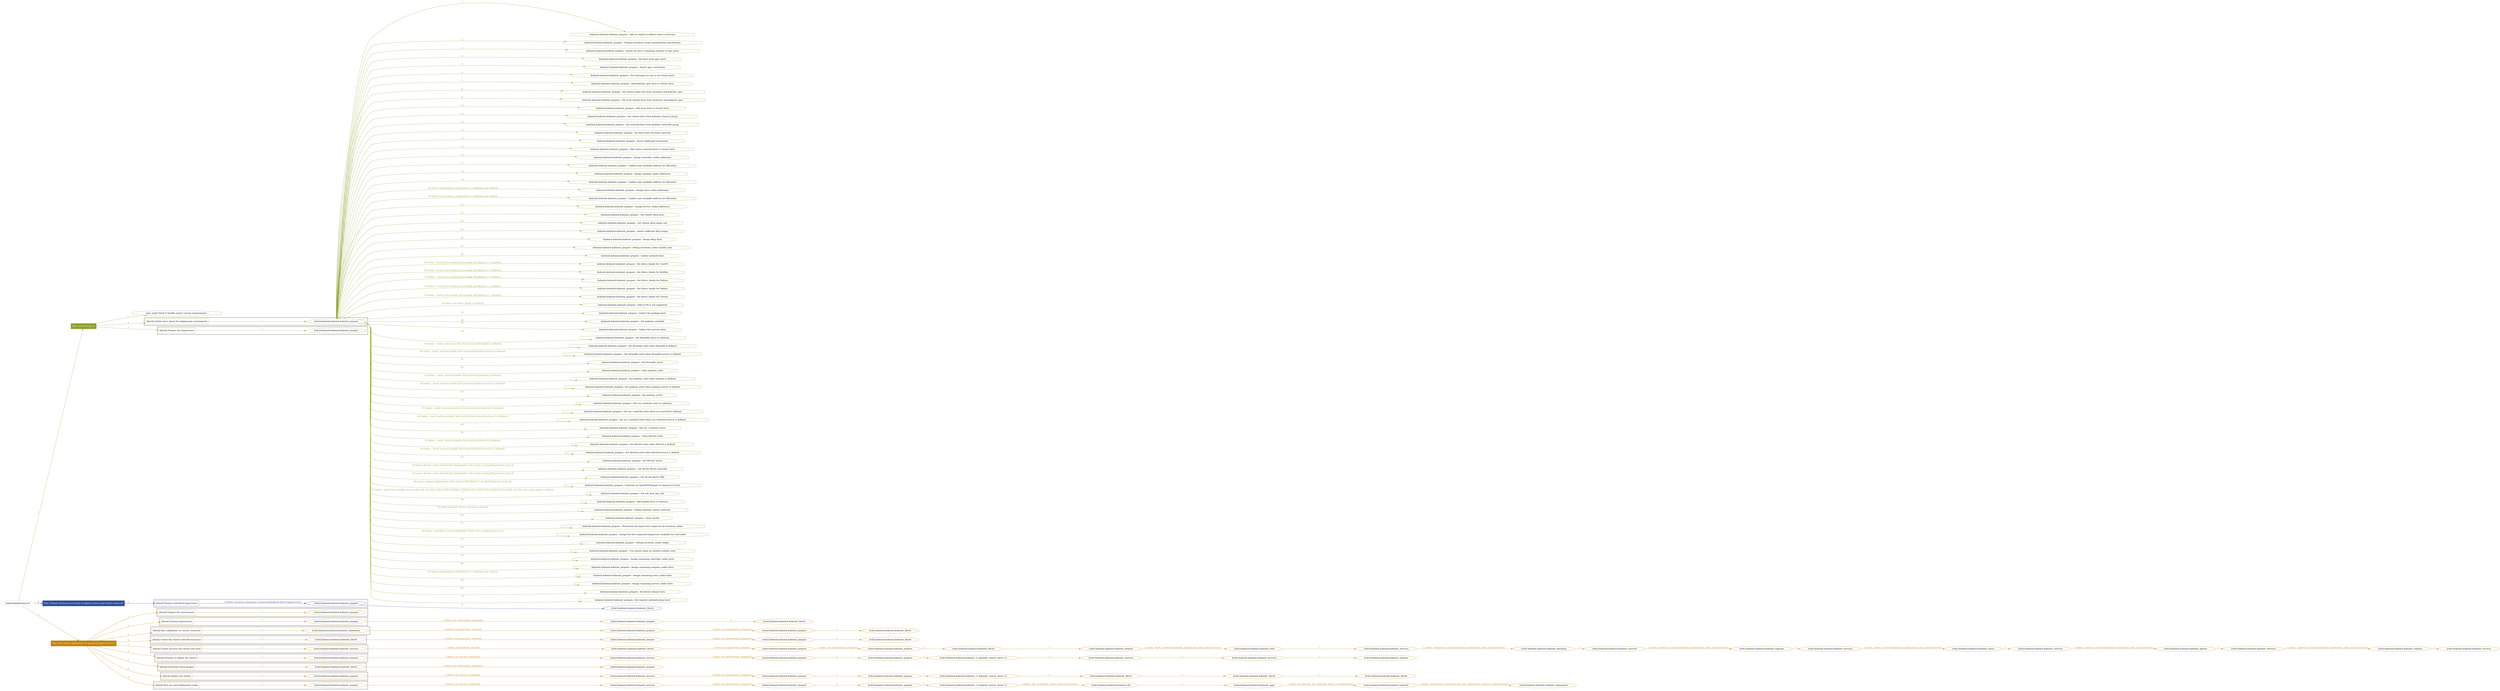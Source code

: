 digraph {
	graph [concentrate=true ordering=in rankdir=LR ratio=fill]
	edge [esep=5 sep=10]
	"kubeinit/playbook.yml" [id=root_node style=dotted]
	play_b8b67924 [label="Play: Initial setup (1)" color="#8aa12b" fontcolor="#ffffff" id=play_b8b67924 shape=box style=filled tooltip=localhost]
	"kubeinit/playbook.yml" -> play_b8b67924 [label="1 " color="#8aa12b" fontcolor="#8aa12b" id=edge_95fad27f labeltooltip="1 " tooltip="1 "]
	subgraph "kubeinit.kubeinit.kubeinit_prepare" {
		role_6951f7d7 [label="[role] kubeinit.kubeinit.kubeinit_prepare" color="#8aa12b" id=role_6951f7d7 tooltip="kubeinit.kubeinit.kubeinit_prepare"]
		task_be901273 [label="kubeinit.kubeinit.kubeinit_prepare : Add an explicit localhost entry to hostvars" color="#8aa12b" id=task_be901273 shape=octagon tooltip="kubeinit.kubeinit.kubeinit_prepare : Add an explicit localhost entry to hostvars"]
		role_6951f7d7 -> task_be901273 [label="1 " color="#8aa12b" fontcolor="#8aa12b" id=edge_40b76abf labeltooltip="1 " tooltip="1 "]
		task_0c3fb506 [label="kubeinit.kubeinit.kubeinit_prepare : Prepare inventory using command-line specification" color="#8aa12b" id=task_0c3fb506 shape=octagon tooltip="kubeinit.kubeinit.kubeinit_prepare : Prepare inventory using command-line specification"]
		role_6951f7d7 -> task_0c3fb506 [label="2 " color="#8aa12b" fontcolor="#8aa12b" id=edge_8ab229e4 labeltooltip="2 " tooltip="2 "]
		task_a12af3d0 [label="kubeinit.kubeinit.kubeinit_prepare : Assert we have a minimum number of spec parts" color="#8aa12b" id=task_a12af3d0 shape=octagon tooltip="kubeinit.kubeinit.kubeinit_prepare : Assert we have a minimum number of spec parts"]
		role_6951f7d7 -> task_a12af3d0 [label="3 " color="#8aa12b" fontcolor="#8aa12b" id=edge_b79dc537 labeltooltip="3 " tooltip="3 "]
		task_bfc8cfe7 [label="kubeinit.kubeinit.kubeinit_prepare : Set facts from spec parts" color="#8aa12b" id=task_bfc8cfe7 shape=octagon tooltip="kubeinit.kubeinit.kubeinit_prepare : Set facts from spec parts"]
		role_6951f7d7 -> task_bfc8cfe7 [label="4 " color="#8aa12b" fontcolor="#8aa12b" id=edge_efb557f3 labeltooltip="4 " tooltip="4 "]
		task_b2064ba2 [label="kubeinit.kubeinit.kubeinit_prepare : Assert spec constraints" color="#8aa12b" id=task_b2064ba2 shape=octagon tooltip="kubeinit.kubeinit.kubeinit_prepare : Assert spec constraints"]
		role_6951f7d7 -> task_b2064ba2 [label="5 " color="#8aa12b" fontcolor="#8aa12b" id=edge_43509e66 labeltooltip="5 " tooltip="5 "]
		task_46bf4e7d [label="kubeinit.kubeinit.kubeinit_prepare : Set hostname we use to set cluster facts" color="#8aa12b" id=task_46bf4e7d shape=octagon tooltip="kubeinit.kubeinit.kubeinit_prepare : Set hostname we use to set cluster facts"]
		role_6951f7d7 -> task_46bf4e7d [label="6 " color="#8aa12b" fontcolor="#8aa12b" id=edge_ed5b9f43 labeltooltip="6 " tooltip="6 "]
		task_430db879 [label="kubeinit.kubeinit.kubeinit_prepare : Add kubeinit_spec facts to cluster facts" color="#8aa12b" id=task_430db879 shape=octagon tooltip="kubeinit.kubeinit.kubeinit_prepare : Add kubeinit_spec facts to cluster facts"]
		role_6951f7d7 -> task_430db879 [label="7 " color="#8aa12b" fontcolor="#8aa12b" id=edge_6d92d796 labeltooltip="7 " tooltip="7 "]
		task_105069ec [label="kubeinit.kubeinit.kubeinit_prepare : Set cluster name fact from inventory and kubeinit_spec" color="#8aa12b" id=task_105069ec shape=octagon tooltip="kubeinit.kubeinit.kubeinit_prepare : Set cluster name fact from inventory and kubeinit_spec"]
		role_6951f7d7 -> task_105069ec [label="8 " color="#8aa12b" fontcolor="#8aa12b" id=edge_3364e37f labeltooltip="8 " tooltip="8 "]
		task_a88b2773 [label="kubeinit.kubeinit.kubeinit_prepare : Set more cluster facts from inventory and kubeinit_spec" color="#8aa12b" id=task_a88b2773 shape=octagon tooltip="kubeinit.kubeinit.kubeinit_prepare : Set more cluster facts from inventory and kubeinit_spec"]
		role_6951f7d7 -> task_a88b2773 [label="9 " color="#8aa12b" fontcolor="#8aa12b" id=edge_5b2b89fa labeltooltip="9 " tooltip="9 "]
		task_8bfd6f1f [label="kubeinit.kubeinit.kubeinit_prepare : Add more facts to cluster facts" color="#8aa12b" id=task_8bfd6f1f shape=octagon tooltip="kubeinit.kubeinit.kubeinit_prepare : Add more facts to cluster facts"]
		role_6951f7d7 -> task_8bfd6f1f [label="10 " color="#8aa12b" fontcolor="#8aa12b" id=edge_0c085023 labeltooltip="10 " tooltip="10 "]
		task_90585cdd [label="kubeinit.kubeinit.kubeinit_prepare : Get cluster facts from kubeinit_clusters group" color="#8aa12b" id=task_90585cdd shape=octagon tooltip="kubeinit.kubeinit.kubeinit_prepare : Get cluster facts from kubeinit_clusters group"]
		role_6951f7d7 -> task_90585cdd [label="11 " color="#8aa12b" fontcolor="#8aa12b" id=edge_103516cb labeltooltip="11 " tooltip="11 "]
		task_942cec05 [label="kubeinit.kubeinit.kubeinit_prepare : Get network facts from kubeinit_networks group" color="#8aa12b" id=task_942cec05 shape=octagon tooltip="kubeinit.kubeinit.kubeinit_prepare : Get network facts from kubeinit_networks group"]
		role_6951f7d7 -> task_942cec05 [label="12 " color="#8aa12b" fontcolor="#8aa12b" id=edge_9dea16c7 labeltooltip="12 " tooltip="12 "]
		task_cba4eb8a [label="kubeinit.kubeinit.kubeinit_prepare : Set facts from inventory network" color="#8aa12b" id=task_cba4eb8a shape=octagon tooltip="kubeinit.kubeinit.kubeinit_prepare : Set facts from inventory network"]
		role_6951f7d7 -> task_cba4eb8a [label="13 " color="#8aa12b" fontcolor="#8aa12b" id=edge_4346065b labeltooltip="13 " tooltip="13 "]
		task_5d388f36 [label="kubeinit.kubeinit.kubeinit_prepare : Assert additional constraints" color="#8aa12b" id=task_5d388f36 shape=octagon tooltip="kubeinit.kubeinit.kubeinit_prepare : Assert additional constraints"]
		role_6951f7d7 -> task_5d388f36 [label="14 " color="#8aa12b" fontcolor="#8aa12b" id=edge_13449a3e labeltooltip="14 " tooltip="14 "]
		task_263c5c44 [label="kubeinit.kubeinit.kubeinit_prepare : Add cluster network facts to cluster facts" color="#8aa12b" id=task_263c5c44 shape=octagon tooltip="kubeinit.kubeinit.kubeinit_prepare : Add cluster network facts to cluster facts"]
		role_6951f7d7 -> task_263c5c44 [label="15 " color="#8aa12b" fontcolor="#8aa12b" id=edge_62bfe28e labeltooltip="15 " tooltip="15 "]
		task_8e007ff4 [label="kubeinit.kubeinit.kubeinit_prepare : Assign controller_nodes addresses" color="#8aa12b" id=task_8e007ff4 shape=octagon tooltip="kubeinit.kubeinit.kubeinit_prepare : Assign controller_nodes addresses"]
		role_6951f7d7 -> task_8e007ff4 [label="16 " color="#8aa12b" fontcolor="#8aa12b" id=edge_b0b57630 labeltooltip="16 " tooltip="16 "]
		task_313fb12f [label="kubeinit.kubeinit.kubeinit_prepare : Update next available address for allocation" color="#8aa12b" id=task_313fb12f shape=octagon tooltip="kubeinit.kubeinit.kubeinit_prepare : Update next available address for allocation"]
		role_6951f7d7 -> task_313fb12f [label="17 " color="#8aa12b" fontcolor="#8aa12b" id=edge_d2c8a256 labeltooltip="17 " tooltip="17 "]
		task_323455f6 [label="kubeinit.kubeinit.kubeinit_prepare : Assign compute_nodes addresses" color="#8aa12b" id=task_323455f6 shape=octagon tooltip="kubeinit.kubeinit.kubeinit_prepare : Assign compute_nodes addresses"]
		role_6951f7d7 -> task_323455f6 [label="18 " color="#8aa12b" fontcolor="#8aa12b" id=edge_8c91018b labeltooltip="18 " tooltip="18 "]
		task_10b8023a [label="kubeinit.kubeinit.kubeinit_prepare : Update next available address for allocation" color="#8aa12b" id=task_10b8023a shape=octagon tooltip="kubeinit.kubeinit.kubeinit_prepare : Update next available address for allocation"]
		role_6951f7d7 -> task_10b8023a [label="19 " color="#8aa12b" fontcolor="#8aa12b" id=edge_5ebec672 labeltooltip="19 " tooltip="19 "]
		task_76de0e0a [label="kubeinit.kubeinit.kubeinit_prepare : Assign extra_nodes addresses" color="#8aa12b" id=task_76de0e0a shape=octagon tooltip="kubeinit.kubeinit.kubeinit_prepare : Assign extra_nodes addresses"]
		role_6951f7d7 -> task_76de0e0a [label="20 [when: hostvars[extra_node].distro == kubeinit_spec_distro]" color="#8aa12b" fontcolor="#8aa12b" id=edge_25c24072 labeltooltip="20 [when: hostvars[extra_node].distro == kubeinit_spec_distro]" tooltip="20 [when: hostvars[extra_node].distro == kubeinit_spec_distro]"]
		task_547163f8 [label="kubeinit.kubeinit.kubeinit_prepare : Update next available address for allocation" color="#8aa12b" id=task_547163f8 shape=octagon tooltip="kubeinit.kubeinit.kubeinit_prepare : Update next available address for allocation"]
		role_6951f7d7 -> task_547163f8 [label="21 [when: hostvars[extra_node].distro == kubeinit_spec_distro]" color="#8aa12b" fontcolor="#8aa12b" id=edge_649b71e5 labeltooltip="21 [when: hostvars[extra_node].distro == kubeinit_spec_distro]" tooltip="21 [when: hostvars[extra_node].distro == kubeinit_spec_distro]"]
		task_37eee82e [label="kubeinit.kubeinit.kubeinit_prepare : Assign service_nodes addresses" color="#8aa12b" id=task_37eee82e shape=octagon tooltip="kubeinit.kubeinit.kubeinit_prepare : Assign service_nodes addresses"]
		role_6951f7d7 -> task_37eee82e [label="22 " color="#8aa12b" fontcolor="#8aa12b" id=edge_2ffce947 labeltooltip="22 " tooltip="22 "]
		task_3e5f5d75 [label="kubeinit.kubeinit.kubeinit_prepare : Set cluster dhcp facts" color="#8aa12b" id=task_3e5f5d75 shape=octagon tooltip="kubeinit.kubeinit.kubeinit_prepare : Set cluster dhcp facts"]
		role_6951f7d7 -> task_3e5f5d75 [label="23 " color="#8aa12b" fontcolor="#8aa12b" id=edge_81651d4d labeltooltip="23 " tooltip="23 "]
		task_d80bea60 [label="kubeinit.kubeinit.kubeinit_prepare : Set cluster dhcp range size" color="#8aa12b" id=task_d80bea60 shape=octagon tooltip="kubeinit.kubeinit.kubeinit_prepare : Set cluster dhcp range size"]
		role_6951f7d7 -> task_d80bea60 [label="24 " color="#8aa12b" fontcolor="#8aa12b" id=edge_25b793aa labeltooltip="24 " tooltip="24 "]
		task_021e9581 [label="kubeinit.kubeinit.kubeinit_prepare : Assert sufficient dhcp range" color="#8aa12b" id=task_021e9581 shape=octagon tooltip="kubeinit.kubeinit.kubeinit_prepare : Assert sufficient dhcp range"]
		role_6951f7d7 -> task_021e9581 [label="25 " color="#8aa12b" fontcolor="#8aa12b" id=edge_ce297e9c labeltooltip="25 " tooltip="25 "]
		task_9b9d2a31 [label="kubeinit.kubeinit.kubeinit_prepare : Assign dhcp facts" color="#8aa12b" id=task_9b9d2a31 shape=octagon tooltip="kubeinit.kubeinit.kubeinit_prepare : Assign dhcp facts"]
		role_6951f7d7 -> task_9b9d2a31 [label="26 " color="#8aa12b" fontcolor="#8aa12b" id=edge_83dbfc12 labeltooltip="26 " tooltip="26 "]
		task_d25aabc6 [label="kubeinit.kubeinit.kubeinit_prepare : Debug inventory_nodes ansible_host" color="#8aa12b" id=task_d25aabc6 shape=octagon tooltip="kubeinit.kubeinit.kubeinit_prepare : Debug inventory_nodes ansible_host"]
		role_6951f7d7 -> task_d25aabc6 [label="27 " color="#8aa12b" fontcolor="#8aa12b" id=edge_f5e03f72 labeltooltip="27 " tooltip="27 "]
		task_f38224cd [label="kubeinit.kubeinit.kubeinit_prepare : Gather network facts" color="#8aa12b" id=task_f38224cd shape=octagon tooltip="kubeinit.kubeinit.kubeinit_prepare : Gather network facts"]
		role_6951f7d7 -> task_f38224cd [label="28 " color="#8aa12b" fontcolor="#8aa12b" id=edge_6b8a4a97 labeltooltip="28 " tooltip="28 "]
		task_01dbd360 [label="kubeinit.kubeinit.kubeinit_prepare : Set distro_family for CentOS" color="#8aa12b" id=task_01dbd360 shape=octagon tooltip="kubeinit.kubeinit.kubeinit_prepare : Set distro_family for CentOS"]
		role_6951f7d7 -> task_01dbd360 [label="29 [when: _result_facts.ansible_facts.ansible_distribution == 'CentOS']" color="#8aa12b" fontcolor="#8aa12b" id=edge_1dcb9df4 labeltooltip="29 [when: _result_facts.ansible_facts.ansible_distribution == 'CentOS']" tooltip="29 [when: _result_facts.ansible_facts.ansible_distribution == 'CentOS']"]
		task_f8721c46 [label="kubeinit.kubeinit.kubeinit_prepare : Set distro_family for RedHat" color="#8aa12b" id=task_f8721c46 shape=octagon tooltip="kubeinit.kubeinit.kubeinit_prepare : Set distro_family for RedHat"]
		role_6951f7d7 -> task_f8721c46 [label="30 [when: _result_facts.ansible_facts.ansible_distribution == 'RedHat']" color="#8aa12b" fontcolor="#8aa12b" id=edge_20ebf218 labeltooltip="30 [when: _result_facts.ansible_facts.ansible_distribution == 'RedHat']" tooltip="30 [when: _result_facts.ansible_facts.ansible_distribution == 'RedHat']"]
		task_b36b650a [label="kubeinit.kubeinit.kubeinit_prepare : Set distro_family for Fedora" color="#8aa12b" id=task_b36b650a shape=octagon tooltip="kubeinit.kubeinit.kubeinit_prepare : Set distro_family for Fedora"]
		role_6951f7d7 -> task_b36b650a [label="31 [when: _result_facts.ansible_facts.ansible_distribution == 'Fedora']" color="#8aa12b" fontcolor="#8aa12b" id=edge_b9134d83 labeltooltip="31 [when: _result_facts.ansible_facts.ansible_distribution == 'Fedora']" tooltip="31 [when: _result_facts.ansible_facts.ansible_distribution == 'Fedora']"]
		task_0c7346cf [label="kubeinit.kubeinit.kubeinit_prepare : Set distro_family for Debian" color="#8aa12b" id=task_0c7346cf shape=octagon tooltip="kubeinit.kubeinit.kubeinit_prepare : Set distro_family for Debian"]
		role_6951f7d7 -> task_0c7346cf [label="32 [when: _result_facts.ansible_facts.ansible_distribution == 'Debian']" color="#8aa12b" fontcolor="#8aa12b" id=edge_605ccaf9 labeltooltip="32 [when: _result_facts.ansible_facts.ansible_distribution == 'Debian']" tooltip="32 [when: _result_facts.ansible_facts.ansible_distribution == 'Debian']"]
		task_7d920d77 [label="kubeinit.kubeinit.kubeinit_prepare : Set distro_family for Ubuntu" color="#8aa12b" id=task_7d920d77 shape=octagon tooltip="kubeinit.kubeinit.kubeinit_prepare : Set distro_family for Ubuntu"]
		role_6951f7d7 -> task_7d920d77 [label="33 [when: _result_facts.ansible_facts.ansible_distribution == 'Ubuntu']" color="#8aa12b" fontcolor="#8aa12b" id=edge_7cd6db8e labeltooltip="33 [when: _result_facts.ansible_facts.ansible_distribution == 'Ubuntu']" tooltip="33 [when: _result_facts.ansible_facts.ansible_distribution == 'Ubuntu']"]
		task_92768085 [label="kubeinit.kubeinit.kubeinit_prepare : Fails if OS is not supported" color="#8aa12b" id=task_92768085 shape=octagon tooltip="kubeinit.kubeinit.kubeinit_prepare : Fails if OS is not supported"]
		role_6951f7d7 -> task_92768085 [label="34 [when: not distro_family is defined]" color="#8aa12b" fontcolor="#8aa12b" id=edge_df282e4e labeltooltip="34 [when: not distro_family is defined]" tooltip="34 [when: not distro_family is defined]"]
		task_83a44dc5 [label="kubeinit.kubeinit.kubeinit_prepare : Gather the package facts" color="#8aa12b" id=task_83a44dc5 shape=octagon tooltip="kubeinit.kubeinit.kubeinit_prepare : Gather the package facts"]
		role_6951f7d7 -> task_83a44dc5 [label="35 " color="#8aa12b" fontcolor="#8aa12b" id=edge_bb024889 labeltooltip="35 " tooltip="35 "]
		task_3bbe02ec [label="kubeinit.kubeinit.kubeinit_prepare : Set podman_installed" color="#8aa12b" id=task_3bbe02ec shape=octagon tooltip="kubeinit.kubeinit.kubeinit_prepare : Set podman_installed"]
		role_6951f7d7 -> task_3bbe02ec [label="36 " color="#8aa12b" fontcolor="#8aa12b" id=edge_2076f631 labeltooltip="36 " tooltip="36 "]
		task_ccb7943b [label="kubeinit.kubeinit.kubeinit_prepare : Gather the services facts" color="#8aa12b" id=task_ccb7943b shape=octagon tooltip="kubeinit.kubeinit.kubeinit_prepare : Gather the services facts"]
		role_6951f7d7 -> task_ccb7943b [label="37 " color="#8aa12b" fontcolor="#8aa12b" id=edge_ecbc9a74 labeltooltip="37 " tooltip="37 "]
		task_5d96a15d [label="kubeinit.kubeinit.kubeinit_prepare : Set firewalld_state to unknown" color="#8aa12b" id=task_5d96a15d shape=octagon tooltip="kubeinit.kubeinit.kubeinit_prepare : Set firewalld_state to unknown"]
		role_6951f7d7 -> task_5d96a15d [label="38 " color="#8aa12b" fontcolor="#8aa12b" id=edge_121e0c04 labeltooltip="38 " tooltip="38 "]
		task_45c9e9eb [label="kubeinit.kubeinit.kubeinit_prepare : Set firewalld_state when firewalld is defined" color="#8aa12b" id=task_45c9e9eb shape=octagon tooltip="kubeinit.kubeinit.kubeinit_prepare : Set firewalld_state when firewalld is defined"]
		role_6951f7d7 -> task_45c9e9eb [label="39 [when: _result_services.ansible_facts.services['firewalld'] is defined]" color="#8aa12b" fontcolor="#8aa12b" id=edge_cb513fff labeltooltip="39 [when: _result_services.ansible_facts.services['firewalld'] is defined]" tooltip="39 [when: _result_services.ansible_facts.services['firewalld'] is defined]"]
		task_9772b72f [label="kubeinit.kubeinit.kubeinit_prepare : Set firewalld_state when firewalld.service is defined" color="#8aa12b" id=task_9772b72f shape=octagon tooltip="kubeinit.kubeinit.kubeinit_prepare : Set firewalld_state when firewalld.service is defined"]
		role_6951f7d7 -> task_9772b72f [label="40 [when: _result_services.ansible_facts.services['firewalld.service'] is defined]" color="#8aa12b" fontcolor="#8aa12b" id=edge_573b0960 labeltooltip="40 [when: _result_services.ansible_facts.services['firewalld.service'] is defined]" tooltip="40 [when: _result_services.ansible_facts.services['firewalld.service'] is defined]"]
		task_914f21ff [label="kubeinit.kubeinit.kubeinit_prepare : Set firewalld_active" color="#8aa12b" id=task_914f21ff shape=octagon tooltip="kubeinit.kubeinit.kubeinit_prepare : Set firewalld_active"]
		role_6951f7d7 -> task_914f21ff [label="41 " color="#8aa12b" fontcolor="#8aa12b" id=edge_2b5d239f labeltooltip="41 " tooltip="41 "]
		task_8ada28e8 [label="kubeinit.kubeinit.kubeinit_prepare : Clear podman_state" color="#8aa12b" id=task_8ada28e8 shape=octagon tooltip="kubeinit.kubeinit.kubeinit_prepare : Clear podman_state"]
		role_6951f7d7 -> task_8ada28e8 [label="42 " color="#8aa12b" fontcolor="#8aa12b" id=edge_8e136abe labeltooltip="42 " tooltip="42 "]
		task_bb5f66ce [label="kubeinit.kubeinit.kubeinit_prepare : Set podman_state when podman is defined" color="#8aa12b" id=task_bb5f66ce shape=octagon tooltip="kubeinit.kubeinit.kubeinit_prepare : Set podman_state when podman is defined"]
		role_6951f7d7 -> task_bb5f66ce [label="43 [when: _result_services.ansible_facts.services['podman'] is defined]" color="#8aa12b" fontcolor="#8aa12b" id=edge_f35f6ead labeltooltip="43 [when: _result_services.ansible_facts.services['podman'] is defined]" tooltip="43 [when: _result_services.ansible_facts.services['podman'] is defined]"]
		task_305b342f [label="kubeinit.kubeinit.kubeinit_prepare : Set podman_state when podman.service is defined" color="#8aa12b" id=task_305b342f shape=octagon tooltip="kubeinit.kubeinit.kubeinit_prepare : Set podman_state when podman.service is defined"]
		role_6951f7d7 -> task_305b342f [label="44 [when: _result_services.ansible_facts.services['podman.service'] is defined]" color="#8aa12b" fontcolor="#8aa12b" id=edge_59400fdf labeltooltip="44 [when: _result_services.ansible_facts.services['podman.service'] is defined]" tooltip="44 [when: _result_services.ansible_facts.services['podman.service'] is defined]"]
		task_f0c874ea [label="kubeinit.kubeinit.kubeinit_prepare : Set podman_active" color="#8aa12b" id=task_f0c874ea shape=octagon tooltip="kubeinit.kubeinit.kubeinit_prepare : Set podman_active"]
		role_6951f7d7 -> task_f0c874ea [label="45 " color="#8aa12b" fontcolor="#8aa12b" id=edge_7444dc66 labeltooltip="45 " tooltip="45 "]
		task_6388505a [label="kubeinit.kubeinit.kubeinit_prepare : Set ovs_vswitchd_state to unknown" color="#8aa12b" id=task_6388505a shape=octagon tooltip="kubeinit.kubeinit.kubeinit_prepare : Set ovs_vswitchd_state to unknown"]
		role_6951f7d7 -> task_6388505a [label="46 " color="#8aa12b" fontcolor="#8aa12b" id=edge_dadbb51a labeltooltip="46 " tooltip="46 "]
		task_da8889ad [label="kubeinit.kubeinit.kubeinit_prepare : Set ovs_vswitchd_state when ovs-vswitchd is defined" color="#8aa12b" id=task_da8889ad shape=octagon tooltip="kubeinit.kubeinit.kubeinit_prepare : Set ovs_vswitchd_state when ovs-vswitchd is defined"]
		role_6951f7d7 -> task_da8889ad [label="47 [when: _result_services.ansible_facts.services['ovs-vswitchd'] is defined]" color="#8aa12b" fontcolor="#8aa12b" id=edge_269d1158 labeltooltip="47 [when: _result_services.ansible_facts.services['ovs-vswitchd'] is defined]" tooltip="47 [when: _result_services.ansible_facts.services['ovs-vswitchd'] is defined]"]
		task_9d07d421 [label="kubeinit.kubeinit.kubeinit_prepare : Set ovs_vswitchd_state when ovs-vswitchd.service is defined" color="#8aa12b" id=task_9d07d421 shape=octagon tooltip="kubeinit.kubeinit.kubeinit_prepare : Set ovs_vswitchd_state when ovs-vswitchd.service is defined"]
		role_6951f7d7 -> task_9d07d421 [label="48 [when: _result_services.ansible_facts.services['ovs-vswitchd.service'] is defined]" color="#8aa12b" fontcolor="#8aa12b" id=edge_9849c706 labeltooltip="48 [when: _result_services.ansible_facts.services['ovs-vswitchd.service'] is defined]" tooltip="48 [when: _result_services.ansible_facts.services['ovs-vswitchd.service'] is defined]"]
		task_f5a8ba5d [label="kubeinit.kubeinit.kubeinit_prepare : Set ovs_vswitchd_active" color="#8aa12b" id=task_f5a8ba5d shape=octagon tooltip="kubeinit.kubeinit.kubeinit_prepare : Set ovs_vswitchd_active"]
		role_6951f7d7 -> task_f5a8ba5d [label="49 " color="#8aa12b" fontcolor="#8aa12b" id=edge_bbc5510a labeltooltip="49 " tooltip="49 "]
		task_0d0135fa [label="kubeinit.kubeinit.kubeinit_prepare : Clear libvirtd_state" color="#8aa12b" id=task_0d0135fa shape=octagon tooltip="kubeinit.kubeinit.kubeinit_prepare : Clear libvirtd_state"]
		role_6951f7d7 -> task_0d0135fa [label="50 " color="#8aa12b" fontcolor="#8aa12b" id=edge_60ffe602 labeltooltip="50 " tooltip="50 "]
		task_c9a1ed2b [label="kubeinit.kubeinit.kubeinit_prepare : Set libvirtd_state when libvirtd is defined" color="#8aa12b" id=task_c9a1ed2b shape=octagon tooltip="kubeinit.kubeinit.kubeinit_prepare : Set libvirtd_state when libvirtd is defined"]
		role_6951f7d7 -> task_c9a1ed2b [label="51 [when: _result_services.ansible_facts.services['libvirtd'] is defined]" color="#8aa12b" fontcolor="#8aa12b" id=edge_8dd52591 labeltooltip="51 [when: _result_services.ansible_facts.services['libvirtd'] is defined]" tooltip="51 [when: _result_services.ansible_facts.services['libvirtd'] is defined]"]
		task_d6257015 [label="kubeinit.kubeinit.kubeinit_prepare : Set libvirtd_state when libvirtd.service is defined" color="#8aa12b" id=task_d6257015 shape=octagon tooltip="kubeinit.kubeinit.kubeinit_prepare : Set libvirtd_state when libvirtd.service is defined"]
		role_6951f7d7 -> task_d6257015 [label="52 [when: _result_services.ansible_facts.services['libvirtd.service'] is defined]" color="#8aa12b" fontcolor="#8aa12b" id=edge_33e2c590 labeltooltip="52 [when: _result_services.ansible_facts.services['libvirtd.service'] is defined]" tooltip="52 [when: _result_services.ansible_facts.services['libvirtd.service'] is defined]"]
		task_e4843346 [label="kubeinit.kubeinit.kubeinit_prepare : Set libvirtd_active" color="#8aa12b" id=task_e4843346 shape=octagon tooltip="kubeinit.kubeinit.kubeinit_prepare : Set libvirtd_active"]
		role_6951f7d7 -> task_e4843346 [label="53 " color="#8aa12b" fontcolor="#8aa12b" id=edge_fb631789 labeltooltip="53 " tooltip="53 "]
		task_f58cc8bb [label="kubeinit.kubeinit.kubeinit_prepare : Get all the libvirt networks" color="#8aa12b" id=task_f58cc8bb shape=octagon tooltip="kubeinit.kubeinit.kubeinit_prepare : Get all the libvirt networks"]
		role_6951f7d7 -> task_f58cc8bb [label="54 [when: libvirtd_active and kubeinit_deployment_node_name in groups['hypervisor_hosts']]" color="#8aa12b" fontcolor="#8aa12b" id=edge_8c9c468c labeltooltip="54 [when: libvirtd_active and kubeinit_deployment_node_name in groups['hypervisor_hosts']]" tooltip="54 [when: libvirtd_active and kubeinit_deployment_node_name in groups['hypervisor_hosts']]"]
		task_506bb84f [label="kubeinit.kubeinit.kubeinit_prepare : Get all the libvirt VMs" color="#8aa12b" id=task_506bb84f shape=octagon tooltip="kubeinit.kubeinit.kubeinit_prepare : Get all the libvirt VMs"]
		role_6951f7d7 -> task_506bb84f [label="55 [when: libvirtd_active and kubeinit_deployment_node_name in groups['hypervisor_hosts']]" color="#8aa12b" fontcolor="#8aa12b" id=edge_c87bbbdc labeltooltip="55 [when: libvirtd_active and kubeinit_deployment_node_name in groups['hypervisor_hosts']]" tooltip="55 [when: libvirtd_active and kubeinit_deployment_node_name in groups['hypervisor_hosts']]"]
		task_77a0a808 [label="kubeinit.kubeinit.kubeinit_prepare : Generate an OpenSSH keypair on hypervisor hosts" color="#8aa12b" id=task_77a0a808 shape=octagon tooltip="kubeinit.kubeinit.kubeinit_prepare : Generate an OpenSSH keypair on hypervisor hosts"]
		role_6951f7d7 -> task_77a0a808 [label="56 [when: kubeinit_deployment_node_name in (['localhost'] + groups['hypervisor_hosts'])]" color="#8aa12b" fontcolor="#8aa12b" id=edge_05b4e073 labeltooltip="56 [when: kubeinit_deployment_node_name in (['localhost'] + groups['hypervisor_hosts'])]" tooltip="56 [when: kubeinit_deployment_node_name in (['localhost'] + groups['hypervisor_hosts'])]"]
		task_18667d20 [label="kubeinit.kubeinit.kubeinit_prepare : Set ssh_host_key_info" color="#8aa12b" id=task_18667d20 shape=octagon tooltip="kubeinit.kubeinit.kubeinit_prepare : Set ssh_host_key_info"]
		role_6951f7d7 -> task_18667d20 [label="57 [when: _result_facts.ansible_facts.ansible_ssh_host_key_ecdsa_public_keytype is defined and _result_facts.ansible_facts.ansible_ssh_host_key_ecdsa_public is defined
]" color="#8aa12b" fontcolor="#8aa12b" id=edge_ee34efb0 labeltooltip="57 [when: _result_facts.ansible_facts.ansible_ssh_host_key_ecdsa_public_keytype is defined and _result_facts.ansible_facts.ansible_ssh_host_key_ecdsa_public is defined
]" tooltip="57 [when: _result_facts.ansible_facts.ansible_ssh_host_key_ecdsa_public_keytype is defined and _result_facts.ansible_facts.ansible_ssh_host_key_ecdsa_public is defined
]"]
		task_fe07cec7 [label="kubeinit.kubeinit.kubeinit_prepare : Add ansible facts to hostvars" color="#8aa12b" id=task_fe07cec7 shape=octagon tooltip="kubeinit.kubeinit.kubeinit_prepare : Add ansible facts to hostvars"]
		role_6951f7d7 -> task_fe07cec7 [label="58 " color="#8aa12b" fontcolor="#8aa12b" id=edge_04e6ab5e labeltooltip="58 " tooltip="58 "]
		task_766b0447 [label="kubeinit.kubeinit.kubeinit_prepare : Update kubeinit_cluster_hostvars" color="#8aa12b" id=task_766b0447 shape=octagon tooltip="kubeinit.kubeinit.kubeinit_prepare : Update kubeinit_cluster_hostvars"]
		role_6951f7d7 -> task_766b0447 [label="59 [when: kubeinit_cluster_hostvars is defined]" color="#8aa12b" fontcolor="#8aa12b" id=edge_c49d56b7 labeltooltip="59 [when: kubeinit_cluster_hostvars is defined]" tooltip="59 [when: kubeinit_cluster_hostvars is defined]"]
		task_6480e908 [label="kubeinit.kubeinit.kubeinit_prepare : Clear results" color="#8aa12b" id=task_6480e908 shape=octagon tooltip="kubeinit.kubeinit.kubeinit_prepare : Clear results"]
		role_6951f7d7 -> task_6480e908 [label="60 " color="#8aa12b" fontcolor="#8aa12b" id=edge_a7dc7b2b labeltooltip="60 " tooltip="60 "]
		task_1dff4800 [label="kubeinit.kubeinit.kubeinit_prepare : Determine the hypervisor target for all inventory nodes" color="#8aa12b" id=task_1dff4800 shape=octagon tooltip="kubeinit.kubeinit.kubeinit_prepare : Determine the hypervisor target for all inventory nodes"]
		role_6951f7d7 -> task_1dff4800 [label="61 " color="#8aa12b" fontcolor="#8aa12b" id=edge_7e477298 labeltooltip="61 " tooltip="61 "]
		task_6c7130fa [label="kubeinit.kubeinit.kubeinit_prepare : Assign the first requested hypervisor available for each node" color="#8aa12b" id=task_6c7130fa shape=octagon tooltip="kubeinit.kubeinit.kubeinit_prepare : Assign the first requested hypervisor available for each node"]
		role_6951f7d7 -> task_6c7130fa [label="62 [when: candidate in hostvars[kubeinit_cluster_facts_name].hypervisors]" color="#8aa12b" fontcolor="#8aa12b" id=edge_b2f2b7ae labeltooltip="62 [when: candidate in hostvars[kubeinit_cluster_facts_name].hypervisors]" tooltip="62 [when: candidate in hostvars[kubeinit_cluster_facts_name].hypervisors]"]
		task_0a07fbc5 [label="kubeinit.kubeinit.kubeinit_prepare : Debug inventory_nodes target" color="#8aa12b" id=task_0a07fbc5 shape=octagon tooltip="kubeinit.kubeinit.kubeinit_prepare : Debug inventory_nodes target"]
		role_6951f7d7 -> task_0a07fbc5 [label="63 " color="#8aa12b" fontcolor="#8aa12b" id=edge_d4208081 labeltooltip="63 " tooltip="63 "]
		task_ea2c8f56 [label="kubeinit.kubeinit.kubeinit_prepare : Use cluster name as random number seed" color="#8aa12b" id=task_ea2c8f56 shape=octagon tooltip="kubeinit.kubeinit.kubeinit_prepare : Use cluster name as random number seed"]
		role_6951f7d7 -> task_ea2c8f56 [label="64 " color="#8aa12b" fontcolor="#8aa12b" id=edge_5c7c1a6e labeltooltip="64 " tooltip="64 "]
		task_df7bad8f [label="kubeinit.kubeinit.kubeinit_prepare : Assign remaining controller_nodes facts" color="#8aa12b" id=task_df7bad8f shape=octagon tooltip="kubeinit.kubeinit.kubeinit_prepare : Assign remaining controller_nodes facts"]
		role_6951f7d7 -> task_df7bad8f [label="65 " color="#8aa12b" fontcolor="#8aa12b" id=edge_7412ae10 labeltooltip="65 " tooltip="65 "]
		task_09b29bda [label="kubeinit.kubeinit.kubeinit_prepare : Assign remaining compute_nodes facts" color="#8aa12b" id=task_09b29bda shape=octagon tooltip="kubeinit.kubeinit.kubeinit_prepare : Assign remaining compute_nodes facts"]
		role_6951f7d7 -> task_09b29bda [label="66 " color="#8aa12b" fontcolor="#8aa12b" id=edge_132268d1 labeltooltip="66 " tooltip="66 "]
		task_2ef6edcf [label="kubeinit.kubeinit.kubeinit_prepare : Assign remaining extra_nodes facts" color="#8aa12b" id=task_2ef6edcf shape=octagon tooltip="kubeinit.kubeinit.kubeinit_prepare : Assign remaining extra_nodes facts"]
		role_6951f7d7 -> task_2ef6edcf [label="67 [when: hostvars[extra_node].distro == kubeinit_spec_distro]" color="#8aa12b" fontcolor="#8aa12b" id=edge_305727da labeltooltip="67 [when: hostvars[extra_node].distro == kubeinit_spec_distro]" tooltip="67 [when: hostvars[extra_node].distro == kubeinit_spec_distro]"]
		task_27b9e11b [label="kubeinit.kubeinit.kubeinit_prepare : Assign remaining service_nodes facts" color="#8aa12b" id=task_27b9e11b shape=octagon tooltip="kubeinit.kubeinit.kubeinit_prepare : Assign remaining service_nodes facts"]
		role_6951f7d7 -> task_27b9e11b [label="68 " color="#8aa12b" fontcolor="#8aa12b" id=edge_56393ac1 labeltooltip="68 " tooltip="68 "]
		task_6b09b9df [label="kubeinit.kubeinit.kubeinit_prepare : Set libvirt release facts" color="#8aa12b" id=task_6b09b9df shape=octagon tooltip="kubeinit.kubeinit.kubeinit_prepare : Set libvirt release facts"]
		role_6951f7d7 -> task_6b09b9df [label="69 " color="#8aa12b" fontcolor="#8aa12b" id=edge_9219bbd7 labeltooltip="69 " tooltip="69 "]
		task_bf5da397 [label="kubeinit.kubeinit.kubeinit_prepare : Set registry authentication facts" color="#8aa12b" id=task_bf5da397 shape=octagon tooltip="kubeinit.kubeinit.kubeinit_prepare : Set registry authentication facts"]
		role_6951f7d7 -> task_bf5da397 [label="70 " color="#8aa12b" fontcolor="#8aa12b" id=edge_807ad0aa labeltooltip="70 " tooltip="70 "]
	}
	subgraph "kubeinit.kubeinit.kubeinit_prepare" {
		role_87127801 [label="[role] kubeinit.kubeinit.kubeinit_prepare" color="#8aa12b" id=role_87127801 tooltip="kubeinit.kubeinit.kubeinit_prepare"]
	}
	subgraph "Play: Initial setup (1)" {
		pre_task_daa1a1d4 [label="[pre_task] Check if Ansible meets version requirements." color="#8aa12b" id=pre_task_daa1a1d4 shape=octagon tooltip="Check if Ansible meets version requirements."]
		play_b8b67924 -> pre_task_daa1a1d4 [label="1 " color="#8aa12b" fontcolor="#8aa12b" id=edge_945e79d5 labeltooltip="1 " tooltip="1 "]
		play_b8b67924 -> block_a8dcd8d3 [label=2 color="#8aa12b" fontcolor="#8aa12b" id=edge_d08c90b7 labeltooltip=2 tooltip=2]
		subgraph cluster_block_a8dcd8d3 {
			block_a8dcd8d3 [label="[block] Gather facts about the deployment environment" color="#8aa12b" id=block_a8dcd8d3 labeltooltip="Gather facts about the deployment environment" shape=box tooltip="Gather facts about the deployment environment"]
			block_a8dcd8d3 -> role_6951f7d7 [label="1 " color="#8aa12b" fontcolor="#8aa12b" id=edge_6bca854f labeltooltip="1 " tooltip="1 "]
		}
		play_b8b67924 -> block_72a3e835 [label=3 color="#8aa12b" fontcolor="#8aa12b" id=edge_5ee81fc9 labeltooltip=3 tooltip=3]
		subgraph cluster_block_72a3e835 {
			block_72a3e835 [label="[block] Prepare the hypervisors" color="#8aa12b" id=block_72a3e835 labeltooltip="Prepare the hypervisors" shape=box tooltip="Prepare the hypervisors"]
			block_72a3e835 -> role_87127801 [label="1 " color="#8aa12b" fontcolor="#8aa12b" id=edge_1a23de71 labeltooltip="1 " tooltip="1 "]
		}
	}
	play_27159f1c [label="Play: Prepare all hypervisor hosts to deploy service and cluster nodes (0)" color="#314d9b" fontcolor="#ffffff" id=play_27159f1c shape=box style=filled tooltip="Play: Prepare all hypervisor hosts to deploy service and cluster nodes (0)"]
	"kubeinit/playbook.yml" -> play_27159f1c [label="2 " color="#314d9b" fontcolor="#314d9b" id=edge_d5b32f45 labeltooltip="2 " tooltip="2 "]
	subgraph "kubeinit.kubeinit.kubeinit_libvirt" {
		role_57b5f71e [label="[role] kubeinit.kubeinit.kubeinit_libvirt" color="#314d9b" id=role_57b5f71e tooltip="kubeinit.kubeinit.kubeinit_libvirt"]
	}
	subgraph "kubeinit.kubeinit.kubeinit_prepare" {
		role_fd95d1ce [label="[role] kubeinit.kubeinit.kubeinit_prepare" color="#314d9b" id=role_fd95d1ce tooltip="kubeinit.kubeinit.kubeinit_prepare"]
		role_fd95d1ce -> role_57b5f71e [label="1 " color="#314d9b" fontcolor="#314d9b" id=edge_f94a8c22 labeltooltip="1 " tooltip="1 "]
	}
	subgraph "Play: Prepare all hypervisor hosts to deploy service and cluster nodes (0)" {
		play_27159f1c -> block_13def7c3 [label=1 color="#314d9b" fontcolor="#314d9b" id=edge_6e847158 labeltooltip=1 tooltip=1]
		subgraph cluster_block_13def7c3 {
			block_13def7c3 [label="[block] Prepare individual hypervisors" color="#314d9b" id=block_13def7c3 labeltooltip="Prepare individual hypervisors" shape=box tooltip="Prepare individual hypervisors"]
			block_13def7c3 -> role_fd95d1ce [label="1 [when: inventory_hostname in hostvars['kubeinit-facts'].hypervisors]" color="#314d9b" fontcolor="#314d9b" id=edge_ebd90e0e labeltooltip="1 [when: inventory_hostname in hostvars['kubeinit-facts'].hypervisors]" tooltip="1 [when: inventory_hostname in hostvars['kubeinit-facts'].hypervisors]"]
		}
	}
	play_5e66c858 [label="Play: Run cluster deployment on prepared hypervisors (1)" color="#c38309" fontcolor="#ffffff" id=play_5e66c858 shape=box style=filled tooltip=localhost]
	"kubeinit/playbook.yml" -> play_5e66c858 [label="3 " color="#c38309" fontcolor="#c38309" id=edge_fc114fb6 labeltooltip="3 " tooltip="3 "]
	subgraph "kubeinit.kubeinit.kubeinit_prepare" {
		role_0b853ecf [label="[role] kubeinit.kubeinit.kubeinit_prepare" color="#c38309" id=role_0b853ecf tooltip="kubeinit.kubeinit.kubeinit_prepare"]
	}
	subgraph "kubeinit.kubeinit.kubeinit_libvirt" {
		role_9caa18c4 [label="[role] kubeinit.kubeinit.kubeinit_libvirt" color="#c38309" id=role_9caa18c4 tooltip="kubeinit.kubeinit.kubeinit_libvirt"]
	}
	subgraph "kubeinit.kubeinit.kubeinit_prepare" {
		role_fa16e6b4 [label="[role] kubeinit.kubeinit.kubeinit_prepare" color="#c38309" id=role_fa16e6b4 tooltip="kubeinit.kubeinit.kubeinit_prepare"]
		role_fa16e6b4 -> role_9caa18c4 [label="1 " color="#c38309" fontcolor="#c38309" id=edge_5ecb332b labeltooltip="1 " tooltip="1 "]
	}
	subgraph "kubeinit.kubeinit.kubeinit_prepare" {
		role_8f50edaf [label="[role] kubeinit.kubeinit.kubeinit_prepare" color="#c38309" id=role_8f50edaf tooltip="kubeinit.kubeinit.kubeinit_prepare"]
		role_8f50edaf -> role_fa16e6b4 [label="1 [when: not environment_prepared]" color="#c38309" fontcolor="#c38309" id=edge_640fc072 labeltooltip="1 [when: not environment_prepared]" tooltip="1 [when: not environment_prepared]"]
	}
	subgraph "kubeinit.kubeinit.kubeinit_libvirt" {
		role_598c3f5e [label="[role] kubeinit.kubeinit.kubeinit_libvirt" color="#c38309" id=role_598c3f5e tooltip="kubeinit.kubeinit.kubeinit_libvirt"]
	}
	subgraph "kubeinit.kubeinit.kubeinit_prepare" {
		role_13895c82 [label="[role] kubeinit.kubeinit.kubeinit_prepare" color="#c38309" id=role_13895c82 tooltip="kubeinit.kubeinit.kubeinit_prepare"]
		role_13895c82 -> role_598c3f5e [label="1 " color="#c38309" fontcolor="#c38309" id=edge_6fa96782 labeltooltip="1 " tooltip="1 "]
	}
	subgraph "kubeinit.kubeinit.kubeinit_prepare" {
		role_131a1231 [label="[role] kubeinit.kubeinit.kubeinit_prepare" color="#c38309" id=role_131a1231 tooltip="kubeinit.kubeinit.kubeinit_prepare"]
		role_131a1231 -> role_13895c82 [label="1 [when: not environment_prepared]" color="#c38309" fontcolor="#c38309" id=edge_26a0d41f labeltooltip="1 [when: not environment_prepared]" tooltip="1 [when: not environment_prepared]"]
	}
	subgraph "kubeinit.kubeinit.kubeinit_validations" {
		role_16f0bee2 [label="[role] kubeinit.kubeinit.kubeinit_validations" color="#c38309" id=role_16f0bee2 tooltip="kubeinit.kubeinit.kubeinit_validations"]
		role_16f0bee2 -> role_131a1231 [label="1 [when: not hypervisors_cleaned]" color="#c38309" fontcolor="#c38309" id=edge_a943f308 labeltooltip="1 [when: not hypervisors_cleaned]" tooltip="1 [when: not hypervisors_cleaned]"]
	}
	subgraph "kubeinit.kubeinit.kubeinit_libvirt" {
		role_b38b6e4e [label="[role] kubeinit.kubeinit.kubeinit_libvirt" color="#c38309" id=role_b38b6e4e tooltip="kubeinit.kubeinit.kubeinit_libvirt"]
	}
	subgraph "kubeinit.kubeinit.kubeinit_prepare" {
		role_011dc077 [label="[role] kubeinit.kubeinit.kubeinit_prepare" color="#c38309" id=role_011dc077 tooltip="kubeinit.kubeinit.kubeinit_prepare"]
		role_011dc077 -> role_b38b6e4e [label="1 " color="#c38309" fontcolor="#c38309" id=edge_67290235 labeltooltip="1 " tooltip="1 "]
	}
	subgraph "kubeinit.kubeinit.kubeinit_prepare" {
		role_43f74b6f [label="[role] kubeinit.kubeinit.kubeinit_prepare" color="#c38309" id=role_43f74b6f tooltip="kubeinit.kubeinit.kubeinit_prepare"]
		role_43f74b6f -> role_011dc077 [label="1 [when: not environment_prepared]" color="#c38309" fontcolor="#c38309" id=edge_e7d029ce labeltooltip="1 [when: not environment_prepared]" tooltip="1 [when: not environment_prepared]"]
	}
	subgraph "kubeinit.kubeinit.kubeinit_libvirt" {
		role_a7cc004e [label="[role] kubeinit.kubeinit.kubeinit_libvirt" color="#c38309" id=role_a7cc004e tooltip="kubeinit.kubeinit.kubeinit_libvirt"]
		role_a7cc004e -> role_43f74b6f [label="1 [when: not hypervisors_cleaned]" color="#c38309" fontcolor="#c38309" id=edge_b7e7148c labeltooltip="1 [when: not hypervisors_cleaned]" tooltip="1 [when: not hypervisors_cleaned]"]
	}
	subgraph "kubeinit.kubeinit.kubeinit_services" {
		role_e2762643 [label="[role] kubeinit.kubeinit.kubeinit_services" color="#c38309" id=role_e2762643 tooltip="kubeinit.kubeinit.kubeinit_services"]
	}
	subgraph "kubeinit.kubeinit.kubeinit_registry" {
		role_7969afd6 [label="[role] kubeinit.kubeinit.kubeinit_registry" color="#c38309" id=role_7969afd6 tooltip="kubeinit.kubeinit.kubeinit_registry"]
		role_7969afd6 -> role_e2762643 [label="1 " color="#c38309" fontcolor="#c38309" id=edge_dff10339 labeltooltip="1 " tooltip="1 "]
	}
	subgraph "kubeinit.kubeinit.kubeinit_services" {
		role_a199524f [label="[role] kubeinit.kubeinit.kubeinit_services" color="#c38309" id=role_a199524f tooltip="kubeinit.kubeinit.kubeinit_services"]
		role_a199524f -> role_7969afd6 [label="1 [when: 'registry' in hostvars[kubeinit_deployment_node_name].services]" color="#c38309" fontcolor="#c38309" id=edge_7e3352a8 labeltooltip="1 [when: 'registry' in hostvars[kubeinit_deployment_node_name].services]" tooltip="1 [when: 'registry' in hostvars[kubeinit_deployment_node_name].services]"]
	}
	subgraph "kubeinit.kubeinit.kubeinit_apache" {
		role_f218bfa6 [label="[role] kubeinit.kubeinit.kubeinit_apache" color="#c38309" id=role_f218bfa6 tooltip="kubeinit.kubeinit.kubeinit_apache"]
		role_f218bfa6 -> role_a199524f [label="1 " color="#c38309" fontcolor="#c38309" id=edge_618ebd60 labeltooltip="1 " tooltip="1 "]
	}
	subgraph "kubeinit.kubeinit.kubeinit_services" {
		role_97fcb2f3 [label="[role] kubeinit.kubeinit.kubeinit_services" color="#c38309" id=role_97fcb2f3 tooltip="kubeinit.kubeinit.kubeinit_services"]
		role_97fcb2f3 -> role_f218bfa6 [label="1 [when: 'apache' in hostvars[kubeinit_deployment_node_name].services]" color="#c38309" fontcolor="#c38309" id=edge_49bc97e2 labeltooltip="1 [when: 'apache' in hostvars[kubeinit_deployment_node_name].services]" tooltip="1 [when: 'apache' in hostvars[kubeinit_deployment_node_name].services]"]
	}
	subgraph "kubeinit.kubeinit.kubeinit_nexus" {
		role_8afb2dd5 [label="[role] kubeinit.kubeinit.kubeinit_nexus" color="#c38309" id=role_8afb2dd5 tooltip="kubeinit.kubeinit.kubeinit_nexus"]
		role_8afb2dd5 -> role_97fcb2f3 [label="1 " color="#c38309" fontcolor="#c38309" id=edge_cf2d745f labeltooltip="1 " tooltip="1 "]
	}
	subgraph "kubeinit.kubeinit.kubeinit_services" {
		role_3f7adbb0 [label="[role] kubeinit.kubeinit.kubeinit_services" color="#c38309" id=role_3f7adbb0 tooltip="kubeinit.kubeinit.kubeinit_services"]
		role_3f7adbb0 -> role_8afb2dd5 [label="1 [when: 'nexus' in hostvars[kubeinit_deployment_node_name].services]" color="#c38309" fontcolor="#c38309" id=edge_6128d05c labeltooltip="1 [when: 'nexus' in hostvars[kubeinit_deployment_node_name].services]" tooltip="1 [when: 'nexus' in hostvars[kubeinit_deployment_node_name].services]"]
	}
	subgraph "kubeinit.kubeinit.kubeinit_haproxy" {
		role_54ac2bda [label="[role] kubeinit.kubeinit.kubeinit_haproxy" color="#c38309" id=role_54ac2bda tooltip="kubeinit.kubeinit.kubeinit_haproxy"]
		role_54ac2bda -> role_3f7adbb0 [label="1 " color="#c38309" fontcolor="#c38309" id=edge_5a899960 labeltooltip="1 " tooltip="1 "]
	}
	subgraph "kubeinit.kubeinit.kubeinit_services" {
		role_a7d48a51 [label="[role] kubeinit.kubeinit.kubeinit_services" color="#c38309" id=role_a7d48a51 tooltip="kubeinit.kubeinit.kubeinit_services"]
		role_a7d48a51 -> role_54ac2bda [label="1 [when: 'haproxy' in hostvars[kubeinit_deployment_node_name].services]" color="#c38309" fontcolor="#c38309" id=edge_d247012f labeltooltip="1 [when: 'haproxy' in hostvars[kubeinit_deployment_node_name].services]" tooltip="1 [when: 'haproxy' in hostvars[kubeinit_deployment_node_name].services]"]
	}
	subgraph "kubeinit.kubeinit.kubeinit_dnsmasq" {
		role_3fcbf538 [label="[role] kubeinit.kubeinit.kubeinit_dnsmasq" color="#c38309" id=role_3fcbf538 tooltip="kubeinit.kubeinit.kubeinit_dnsmasq"]
		role_3fcbf538 -> role_a7d48a51 [label="1 " color="#c38309" fontcolor="#c38309" id=edge_3035d5e3 labeltooltip="1 " tooltip="1 "]
	}
	subgraph "kubeinit.kubeinit.kubeinit_services" {
		role_a56de783 [label="[role] kubeinit.kubeinit.kubeinit_services" color="#c38309" id=role_a56de783 tooltip="kubeinit.kubeinit.kubeinit_services"]
		role_a56de783 -> role_3fcbf538 [label="1 [when: 'dnsmasq' in hostvars[kubeinit_deployment_node_name].services]" color="#c38309" fontcolor="#c38309" id=edge_fc86b040 labeltooltip="1 [when: 'dnsmasq' in hostvars[kubeinit_deployment_node_name].services]" tooltip="1 [when: 'dnsmasq' in hostvars[kubeinit_deployment_node_name].services]"]
	}
	subgraph "kubeinit.kubeinit.kubeinit_bind" {
		role_e89f331e [label="[role] kubeinit.kubeinit.kubeinit_bind" color="#c38309" id=role_e89f331e tooltip="kubeinit.kubeinit.kubeinit_bind"]
		role_e89f331e -> role_a56de783 [label="1 " color="#c38309" fontcolor="#c38309" id=edge_41908bc9 labeltooltip="1 " tooltip="1 "]
	}
	subgraph "kubeinit.kubeinit.kubeinit_prepare" {
		role_7baafb1e [label="[role] kubeinit.kubeinit.kubeinit_prepare" color="#c38309" id=role_7baafb1e tooltip="kubeinit.kubeinit.kubeinit_prepare"]
		role_7baafb1e -> role_e89f331e [label="1 [when: 'bind' in hostvars[kubeinit_deployment_node_name].services]" color="#c38309" fontcolor="#c38309" id=edge_fc601c96 labeltooltip="1 [when: 'bind' in hostvars[kubeinit_deployment_node_name].services]" tooltip="1 [when: 'bind' in hostvars[kubeinit_deployment_node_name].services]"]
	}
	subgraph "kubeinit.kubeinit.kubeinit_libvirt" {
		role_a8a22657 [label="[role] kubeinit.kubeinit.kubeinit_libvirt" color="#c38309" id=role_a8a22657 tooltip="kubeinit.kubeinit.kubeinit_libvirt"]
		role_a8a22657 -> role_7baafb1e [label="1 " color="#c38309" fontcolor="#c38309" id=edge_3a1e9ae3 labeltooltip="1 " tooltip="1 "]
	}
	subgraph "kubeinit.kubeinit.kubeinit_prepare" {
		role_4b19fd9e [label="[role] kubeinit.kubeinit.kubeinit_prepare" color="#c38309" id=role_4b19fd9e tooltip="kubeinit.kubeinit.kubeinit_prepare"]
		role_4b19fd9e -> role_a8a22657 [label="1 " color="#c38309" fontcolor="#c38309" id=edge_8082aaa6 labeltooltip="1 " tooltip="1 "]
	}
	subgraph "kubeinit.kubeinit.kubeinit_prepare" {
		role_c31763c0 [label="[role] kubeinit.kubeinit.kubeinit_prepare" color="#c38309" id=role_c31763c0 tooltip="kubeinit.kubeinit.kubeinit_prepare"]
		role_c31763c0 -> role_4b19fd9e [label="1 [when: not environment_prepared]" color="#c38309" fontcolor="#c38309" id=edge_a75a26e9 labeltooltip="1 [when: not environment_prepared]" tooltip="1 [when: not environment_prepared]"]
	}
	subgraph "kubeinit.kubeinit.kubeinit_libvirt" {
		role_dea805ce [label="[role] kubeinit.kubeinit.kubeinit_libvirt" color="#c38309" id=role_dea805ce tooltip="kubeinit.kubeinit.kubeinit_libvirt"]
		role_dea805ce -> role_c31763c0 [label="1 [when: not hypervisors_cleaned]" color="#c38309" fontcolor="#c38309" id=edge_c42f703f labeltooltip="1 [when: not hypervisors_cleaned]" tooltip="1 [when: not hypervisors_cleaned]"]
	}
	subgraph "kubeinit.kubeinit.kubeinit_services" {
		role_87da41e1 [label="[role] kubeinit.kubeinit.kubeinit_services" color="#c38309" id=role_87da41e1 tooltip="kubeinit.kubeinit.kubeinit_services"]
		role_87da41e1 -> role_dea805ce [label="1 [when: not network_created]" color="#c38309" fontcolor="#c38309" id=edge_b64155dd labeltooltip="1 [when: not network_created]" tooltip="1 [when: not network_created]"]
	}
	subgraph "kubeinit.kubeinit.kubeinit_prepare" {
		role_8c6b799e [label="[role] kubeinit.kubeinit.kubeinit_prepare" color="#c38309" id=role_8c6b799e tooltip="kubeinit.kubeinit.kubeinit_prepare"]
	}
	subgraph "kubeinit.kubeinit.kubeinit_services" {
		role_e9bbdb30 [label="[role] kubeinit.kubeinit.kubeinit_services" color="#c38309" id=role_e9bbdb30 tooltip="kubeinit.kubeinit.kubeinit_services"]
		role_e9bbdb30 -> role_8c6b799e [label="1 " color="#c38309" fontcolor="#c38309" id=edge_420d5cf0 labeltooltip="1 " tooltip="1 "]
	}
	subgraph "kubeinit.kubeinit.kubeinit_services" {
		role_285b3a6b [label="[role] kubeinit.kubeinit.kubeinit_services" color="#c38309" id=role_285b3a6b tooltip="kubeinit.kubeinit.kubeinit_services"]
		role_285b3a6b -> role_e9bbdb30 [label="1 " color="#c38309" fontcolor="#c38309" id=edge_34bb2c70 labeltooltip="1 " tooltip="1 "]
	}
	subgraph "kubeinit.kubeinit.kubeinit_{{ kubeinit_cluster_distro }}" {
		role_0607baf9 [label="[role] kubeinit.kubeinit.kubeinit_{{ kubeinit_cluster_distro }}" color="#c38309" id=role_0607baf9 tooltip="kubeinit.kubeinit.kubeinit_{{ kubeinit_cluster_distro }}"]
		role_0607baf9 -> role_285b3a6b [label="1 " color="#c38309" fontcolor="#c38309" id=edge_18ca3778 labeltooltip="1 " tooltip="1 "]
	}
	subgraph "kubeinit.kubeinit.kubeinit_prepare" {
		role_8225faab [label="[role] kubeinit.kubeinit.kubeinit_prepare" color="#c38309" id=role_8225faab tooltip="kubeinit.kubeinit.kubeinit_prepare"]
		role_8225faab -> role_0607baf9 [label="1 " color="#c38309" fontcolor="#c38309" id=edge_8ad2ae09 labeltooltip="1 " tooltip="1 "]
	}
	subgraph "kubeinit.kubeinit.kubeinit_prepare" {
		role_403554d9 [label="[role] kubeinit.kubeinit.kubeinit_prepare" color="#c38309" id=role_403554d9 tooltip="kubeinit.kubeinit.kubeinit_prepare"]
		role_403554d9 -> role_8225faab [label="1 " color="#c38309" fontcolor="#c38309" id=edge_c7ecf63f labeltooltip="1 " tooltip="1 "]
	}
	subgraph "kubeinit.kubeinit.kubeinit_services" {
		role_ce9f58c6 [label="[role] kubeinit.kubeinit.kubeinit_services" color="#c38309" id=role_ce9f58c6 tooltip="kubeinit.kubeinit.kubeinit_services"]
		role_ce9f58c6 -> role_403554d9 [label="1 [when: not environment_prepared]" color="#c38309" fontcolor="#c38309" id=edge_1e99e246 labeltooltip="1 [when: not environment_prepared]" tooltip="1 [when: not environment_prepared]"]
	}
	subgraph "kubeinit.kubeinit.kubeinit_prepare" {
		role_a2f15490 [label="[role] kubeinit.kubeinit.kubeinit_prepare" color="#c38309" id=role_a2f15490 tooltip="kubeinit.kubeinit.kubeinit_prepare"]
		role_a2f15490 -> role_ce9f58c6 [label="1 [when: not services_prepared]" color="#c38309" fontcolor="#c38309" id=edge_5e8d5924 labeltooltip="1 [when: not services_prepared]" tooltip="1 [when: not services_prepared]"]
	}
	subgraph "kubeinit.kubeinit.kubeinit_prepare" {
		role_5ba08f34 [label="[role] kubeinit.kubeinit.kubeinit_prepare" color="#c38309" id=role_5ba08f34 tooltip="kubeinit.kubeinit.kubeinit_prepare"]
	}
	subgraph "kubeinit.kubeinit.kubeinit_libvirt" {
		role_b52b9bd7 [label="[role] kubeinit.kubeinit.kubeinit_libvirt" color="#c38309" id=role_b52b9bd7 tooltip="kubeinit.kubeinit.kubeinit_libvirt"]
		role_b52b9bd7 -> role_5ba08f34 [label="1 [when: not environment_prepared]" color="#c38309" fontcolor="#c38309" id=edge_22142b25 labeltooltip="1 [when: not environment_prepared]" tooltip="1 [when: not environment_prepared]"]
	}
	subgraph "kubeinit.kubeinit.kubeinit_libvirt" {
		role_660b2993 [label="[role] kubeinit.kubeinit.kubeinit_libvirt" color="#c38309" id=role_660b2993 tooltip="kubeinit.kubeinit.kubeinit_libvirt"]
	}
	subgraph "kubeinit.kubeinit.kubeinit_libvirt" {
		role_6b3049fa [label="[role] kubeinit.kubeinit.kubeinit_libvirt" color="#c38309" id=role_6b3049fa tooltip="kubeinit.kubeinit.kubeinit_libvirt"]
		role_6b3049fa -> role_660b2993 [label="1 " color="#c38309" fontcolor="#c38309" id=edge_b2e6dff4 labeltooltip="1 " tooltip="1 "]
	}
	subgraph "kubeinit.kubeinit.kubeinit_libvirt" {
		role_abd2fc4a [label="[role] kubeinit.kubeinit.kubeinit_libvirt" color="#c38309" id=role_abd2fc4a tooltip="kubeinit.kubeinit.kubeinit_libvirt"]
		role_abd2fc4a -> role_6b3049fa [label="1 " color="#c38309" fontcolor="#c38309" id=edge_f93e4fa7 labeltooltip="1 " tooltip="1 "]
	}
	subgraph "kubeinit.kubeinit.kubeinit_{{ kubeinit_cluster_distro }}" {
		role_2b6d1d6f [label="[role] kubeinit.kubeinit.kubeinit_{{ kubeinit_cluster_distro }}" color="#c38309" id=role_2b6d1d6f tooltip="kubeinit.kubeinit.kubeinit_{{ kubeinit_cluster_distro }}"]
		role_2b6d1d6f -> role_abd2fc4a [label="1 " color="#c38309" fontcolor="#c38309" id=edge_5e7e324d labeltooltip="1 " tooltip="1 "]
	}
	subgraph "kubeinit.kubeinit.kubeinit_prepare" {
		role_345cdaea [label="[role] kubeinit.kubeinit.kubeinit_prepare" color="#c38309" id=role_345cdaea tooltip="kubeinit.kubeinit.kubeinit_prepare"]
		role_345cdaea -> role_2b6d1d6f [label="1 " color="#c38309" fontcolor="#c38309" id=edge_ce26f274 labeltooltip="1 " tooltip="1 "]
	}
	subgraph "kubeinit.kubeinit.kubeinit_prepare" {
		role_8c5eea99 [label="[role] kubeinit.kubeinit.kubeinit_prepare" color="#c38309" id=role_8c5eea99 tooltip="kubeinit.kubeinit.kubeinit_prepare"]
		role_8c5eea99 -> role_345cdaea [label="1 " color="#c38309" fontcolor="#c38309" id=edge_049b6802 labeltooltip="1 " tooltip="1 "]
	}
	subgraph "kubeinit.kubeinit.kubeinit_services" {
		role_09ed2225 [label="[role] kubeinit.kubeinit.kubeinit_services" color="#c38309" id=role_09ed2225 tooltip="kubeinit.kubeinit.kubeinit_services"]
		role_09ed2225 -> role_8c5eea99 [label="1 [when: not environment_prepared]" color="#c38309" fontcolor="#c38309" id=edge_a3419b7b labeltooltip="1 [when: not environment_prepared]" tooltip="1 [when: not environment_prepared]"]
	}
	subgraph "kubeinit.kubeinit.kubeinit_prepare" {
		role_11442e32 [label="[role] kubeinit.kubeinit.kubeinit_prepare" color="#c38309" id=role_11442e32 tooltip="kubeinit.kubeinit.kubeinit_prepare"]
		role_11442e32 -> role_09ed2225 [label="1 [when: not services_prepared]" color="#c38309" fontcolor="#c38309" id=edge_c686b3aa labeltooltip="1 [when: not services_prepared]" tooltip="1 [when: not services_prepared]"]
	}
	subgraph "kubeinit.kubeinit.kubeinit_submariner" {
		role_1b489f80 [label="[role] kubeinit.kubeinit.kubeinit_submariner" color="#c38309" id=role_1b489f80 tooltip="kubeinit.kubeinit.kubeinit_submariner"]
	}
	subgraph "kubeinit.kubeinit.kubeinit_kubevirt" {
		role_2d9b03e8 [label="[role] kubeinit.kubeinit.kubeinit_kubevirt" color="#c38309" id=role_2d9b03e8 tooltip="kubeinit.kubeinit.kubeinit_kubevirt"]
		role_2d9b03e8 -> role_1b489f80 [label="1 [when: 'submariner' in kubeinit_fact_post_deployment_services | default(False)]" color="#c38309" fontcolor="#c38309" id=edge_2691f6c5 labeltooltip="1 [when: 'submariner' in kubeinit_fact_post_deployment_services | default(False)]" tooltip="1 [when: 'submariner' in kubeinit_fact_post_deployment_services | default(False)]"]
	}
	subgraph "kubeinit.kubeinit.kubeinit_apps" {
		role_7df233cd [label="[role] kubeinit.kubeinit.kubeinit_apps" color="#c38309" id=role_7df233cd tooltip="kubeinit.kubeinit.kubeinit_apps"]
		role_7df233cd -> role_2d9b03e8 [label="1 [when: not kubeinit_okd_openshift_deploy | default(False)]" color="#c38309" fontcolor="#c38309" id=edge_c9688265 labeltooltip="1 [when: not kubeinit_okd_openshift_deploy | default(False)]" tooltip="1 [when: not kubeinit_okd_openshift_deploy | default(False)]"]
	}
	subgraph "kubeinit.kubeinit.kubeinit_nfs" {
		role_6b82805b [label="[role] kubeinit.kubeinit.kubeinit_nfs" color="#c38309" id=role_6b82805b tooltip="kubeinit.kubeinit.kubeinit_nfs"]
		role_6b82805b -> role_7df233cd [label="1 " color="#c38309" fontcolor="#c38309" id=edge_8c5f1896 labeltooltip="1 " tooltip="1 "]
	}
	subgraph "kubeinit.kubeinit.kubeinit_{{ kubeinit_cluster_distro }}" {
		role_ba73e321 [label="[role] kubeinit.kubeinit.kubeinit_{{ kubeinit_cluster_distro }}" color="#c38309" id=role_ba73e321 tooltip="kubeinit.kubeinit.kubeinit_{{ kubeinit_cluster_distro }}"]
		role_ba73e321 -> role_6b82805b [label="1 [when: 'nfs' in kubeinit_cluster_hostvars.services]" color="#c38309" fontcolor="#c38309" id=edge_563cdcd9 labeltooltip="1 [when: 'nfs' in kubeinit_cluster_hostvars.services]" tooltip="1 [when: 'nfs' in kubeinit_cluster_hostvars.services]"]
	}
	subgraph "kubeinit.kubeinit.kubeinit_prepare" {
		role_32000ce5 [label="[role] kubeinit.kubeinit.kubeinit_prepare" color="#c38309" id=role_32000ce5 tooltip="kubeinit.kubeinit.kubeinit_prepare"]
		role_32000ce5 -> role_ba73e321 [label="1 " color="#c38309" fontcolor="#c38309" id=edge_4b04bac0 labeltooltip="1 " tooltip="1 "]
	}
	subgraph "kubeinit.kubeinit.kubeinit_prepare" {
		role_35ae89a1 [label="[role] kubeinit.kubeinit.kubeinit_prepare" color="#c38309" id=role_35ae89a1 tooltip="kubeinit.kubeinit.kubeinit_prepare"]
		role_35ae89a1 -> role_32000ce5 [label="1 " color="#c38309" fontcolor="#c38309" id=edge_e996fa15 labeltooltip="1 " tooltip="1 "]
	}
	subgraph "kubeinit.kubeinit.kubeinit_services" {
		role_6fa81316 [label="[role] kubeinit.kubeinit.kubeinit_services" color="#c38309" id=role_6fa81316 tooltip="kubeinit.kubeinit.kubeinit_services"]
		role_6fa81316 -> role_35ae89a1 [label="1 [when: not environment_prepared]" color="#c38309" fontcolor="#c38309" id=edge_d61f4438 labeltooltip="1 [when: not environment_prepared]" tooltip="1 [when: not environment_prepared]"]
	}
	subgraph "kubeinit.kubeinit.kubeinit_prepare" {
		role_64844487 [label="[role] kubeinit.kubeinit.kubeinit_prepare" color="#c38309" id=role_64844487 tooltip="kubeinit.kubeinit.kubeinit_prepare"]
		role_64844487 -> role_6fa81316 [label="1 [when: not services_prepared]" color="#c38309" fontcolor="#c38309" id=edge_9dbfb09a labeltooltip="1 [when: not services_prepared]" tooltip="1 [when: not services_prepared]"]
	}
	subgraph "Play: Run cluster deployment on prepared hypervisors (1)" {
		play_5e66c858 -> block_6a376206 [label=1 color="#c38309" fontcolor="#c38309" id=edge_06d11139 labeltooltip=1 tooltip=1]
		subgraph cluster_block_6a376206 {
			block_6a376206 [label="[block] Prepare the environment" color="#c38309" id=block_6a376206 labeltooltip="Prepare the environment" shape=box tooltip="Prepare the environment"]
			block_6a376206 -> role_0b853ecf [label="1 " color="#c38309" fontcolor="#c38309" id=edge_6175c481 labeltooltip="1 " tooltip="1 "]
		}
		play_5e66c858 -> block_c68bb767 [label=2 color="#c38309" fontcolor="#c38309" id=edge_a84d7dd5 labeltooltip=2 tooltip=2]
		subgraph cluster_block_c68bb767 {
			block_c68bb767 [label="[block] Cleanup hypervisors" color="#c38309" id=block_c68bb767 labeltooltip="Cleanup hypervisors" shape=box tooltip="Cleanup hypervisors"]
			block_c68bb767 -> role_8f50edaf [label="1 " color="#c38309" fontcolor="#c38309" id=edge_45436ac2 labeltooltip="1 " tooltip="1 "]
		}
		play_5e66c858 -> block_a205cb82 [label=3 color="#c38309" fontcolor="#c38309" id=edge_c4ff2d48 labeltooltip=3 tooltip=3]
		subgraph cluster_block_a205cb82 {
			block_a205cb82 [label="[block] Run validations on cluster resources" color="#c38309" id=block_a205cb82 labeltooltip="Run validations on cluster resources" shape=box tooltip="Run validations on cluster resources"]
			block_a205cb82 -> role_16f0bee2 [label="1 " color="#c38309" fontcolor="#c38309" id=edge_5957b788 labeltooltip="1 " tooltip="1 "]
		}
		play_5e66c858 -> block_e5f2afe7 [label=4 color="#c38309" fontcolor="#c38309" id=edge_889b1fd9 labeltooltip=4 tooltip=4]
		subgraph cluster_block_e5f2afe7 {
			block_e5f2afe7 [label="[block] Create the cluster network resources" color="#c38309" id=block_e5f2afe7 labeltooltip="Create the cluster network resources" shape=box tooltip="Create the cluster network resources"]
			block_e5f2afe7 -> role_a7cc004e [label="1 " color="#c38309" fontcolor="#c38309" id=edge_3f10c7f4 labeltooltip="1 " tooltip="1 "]
		}
		play_5e66c858 -> block_429b22b7 [label=5 color="#c38309" fontcolor="#c38309" id=edge_847412b2 labeltooltip=5 tooltip=5]
		subgraph cluster_block_429b22b7 {
			block_429b22b7 [label="[block] Create services the cluster will need" color="#c38309" id=block_429b22b7 labeltooltip="Create services the cluster will need" shape=box tooltip="Create services the cluster will need"]
			block_429b22b7 -> role_87da41e1 [label="1 " color="#c38309" fontcolor="#c38309" id=edge_7663907a labeltooltip="1 " tooltip="1 "]
		}
		play_5e66c858 -> block_813fdf46 [label=6 color="#c38309" fontcolor="#c38309" id=edge_d9a2c95d labeltooltip=6 tooltip=6]
		subgraph cluster_block_813fdf46 {
			block_813fdf46 [label="[block] Prepare to deploy the cluster" color="#c38309" id=block_813fdf46 labeltooltip="Prepare to deploy the cluster" shape=box tooltip="Prepare to deploy the cluster"]
			block_813fdf46 -> role_a2f15490 [label="1 " color="#c38309" fontcolor="#c38309" id=edge_d1b8e71a labeltooltip="1 " tooltip="1 "]
		}
		play_5e66c858 -> block_558b0ed0 [label=7 color="#c38309" fontcolor="#c38309" id=edge_b907b52b labeltooltip=7 tooltip=7]
		subgraph cluster_block_558b0ed0 {
			block_558b0ed0 [label="[block] Download cloud images" color="#c38309" id=block_558b0ed0 labeltooltip="Download cloud images" shape=box tooltip="Download cloud images"]
			block_558b0ed0 -> role_b52b9bd7 [label="1 " color="#c38309" fontcolor="#c38309" id=edge_acdb1fc5 labeltooltip="1 " tooltip="1 "]
		}
		play_5e66c858 -> block_a11caa97 [label=8 color="#c38309" fontcolor="#c38309" id=edge_32a15d2c labeltooltip=8 tooltip=8]
		subgraph cluster_block_a11caa97 {
			block_a11caa97 [label="[block] Deploy the cluster" color="#c38309" id=block_a11caa97 labeltooltip="Deploy the cluster" shape=box tooltip="Deploy the cluster"]
			block_a11caa97 -> role_11442e32 [label="1 " color="#c38309" fontcolor="#c38309" id=edge_6cfe2ffc labeltooltip="1 " tooltip="1 "]
		}
		play_5e66c858 -> block_d21eec6b [label=9 color="#c38309" fontcolor="#c38309" id=edge_2760cdc0 labeltooltip=9 tooltip=9]
		subgraph cluster_block_d21eec6b {
			block_d21eec6b [label="[block] Run any post-deployment tasks" color="#c38309" id=block_d21eec6b labeltooltip="Run any post-deployment tasks" shape=box tooltip="Run any post-deployment tasks"]
			block_d21eec6b -> role_64844487 [label="1 " color="#c38309" fontcolor="#c38309" id=edge_f6664936 labeltooltip="1 " tooltip="1 "]
		}
	}
}

